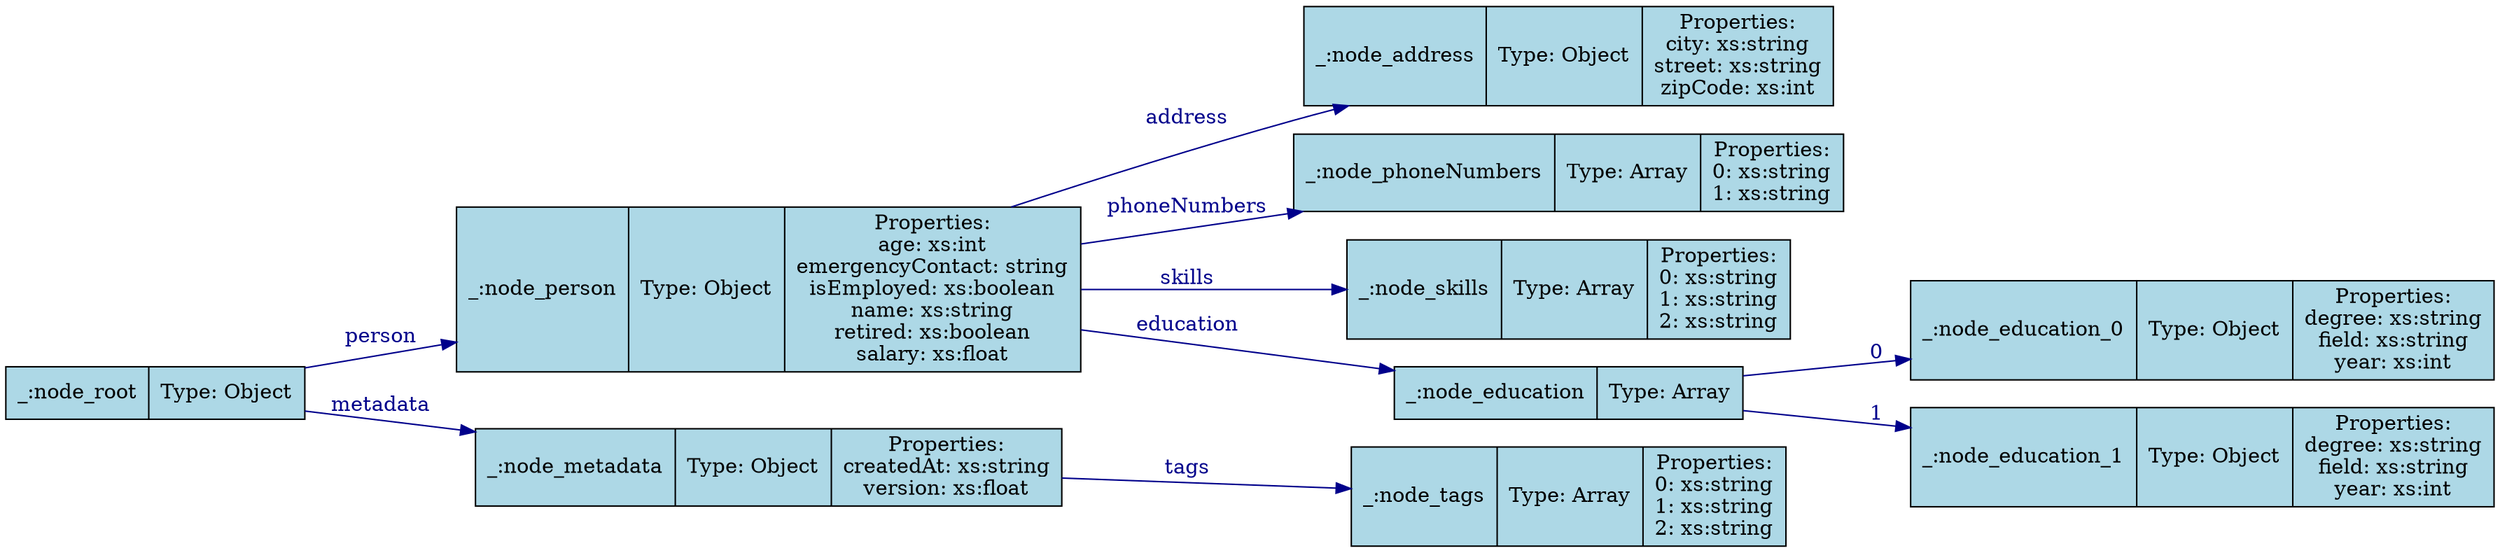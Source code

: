 digraph RDF_Schema {
  rankdir=LR;
  node [shape=record, style=filled, fillcolor=lightblue];
  edge [color=darkblue, fontcolor=darkblue];

  "_:node_root" [label="{<f0> _:node_root|<f1> Type: Object}}"];
  "_:node_person" [label="{<f0> _:node_person|<f1> Type: Object|<f2> Properties:\nage: xs:int\nemergencyContact: string\nisEmployed: xs:boolean\nname: xs:string\nretired: xs:boolean\nsalary: xs:float\n}}"];
  "_:node_address" [label="{<f0> _:node_address|<f1> Type: Object|<f2> Properties:\ncity: xs:string\nstreet: xs:string\nzipCode: xs:int\n}}"];
  "_:node_phoneNumbers" [label="{<f0> _:node_phoneNumbers|<f1> Type: Array|<f2> Properties:\n0: xs:string\n1: xs:string\n}}"];
  "_:node_skills" [label="{<f0> _:node_skills|<f1> Type: Array|<f2> Properties:\n0: xs:string\n1: xs:string\n2: xs:string\n}}"];
  "_:node_education" [label="{<f0> _:node_education|<f1> Type: Array}}"];
  "_:node_education_0" [label="{<f0> _:node_education_0|<f1> Type: Object|<f2> Properties:\ndegree: xs:string\nfield: xs:string\nyear: xs:int\n}}"];
  "_:node_education_1" [label="{<f0> _:node_education_1|<f1> Type: Object|<f2> Properties:\ndegree: xs:string\nfield: xs:string\nyear: xs:int\n}}"];
  "_:node_metadata" [label="{<f0> _:node_metadata|<f1> Type: Object|<f2> Properties:\ncreatedAt: xs:string\nversion: xs:float\n}}"];
  "_:node_tags" [label="{<f0> _:node_tags|<f1> Type: Array|<f2> Properties:\n0: xs:string\n1: xs:string\n2: xs:string\n}}"];

  "_:node_root" -> "_:node_person" [label="person"];
  "_:node_person" -> "_:node_address" [label="address"];
  "_:node_person" -> "_:node_phoneNumbers" [label="phoneNumbers"];
  "_:node_person" -> "_:node_skills" [label="skills"];
  "_:node_person" -> "_:node_education" [label="education"];
  "_:node_education" -> "_:node_education_0" [label="0"];
  "_:node_education" -> "_:node_education_1" [label="1"];
  "_:node_root" -> "_:node_metadata" [label="metadata"];
  "_:node_metadata" -> "_:node_tags" [label="tags"];
}
